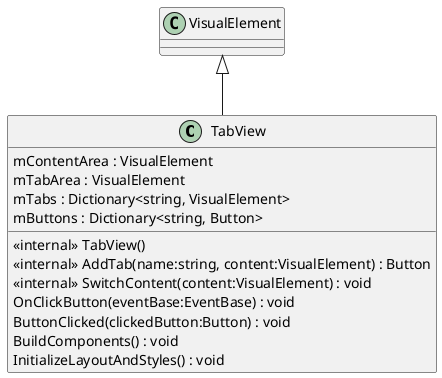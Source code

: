 @startuml
class TabView {
    <<internal>> TabView()
    <<internal>> AddTab(name:string, content:VisualElement) : Button
    <<internal>> SwitchContent(content:VisualElement) : void
    OnClickButton(eventBase:EventBase) : void
    ButtonClicked(clickedButton:Button) : void
    BuildComponents() : void
    InitializeLayoutAndStyles() : void
    mContentArea : VisualElement
    mTabArea : VisualElement
    mTabs : Dictionary<string, VisualElement>
    mButtons : Dictionary<string, Button>
}
VisualElement <|-- TabView
@enduml
